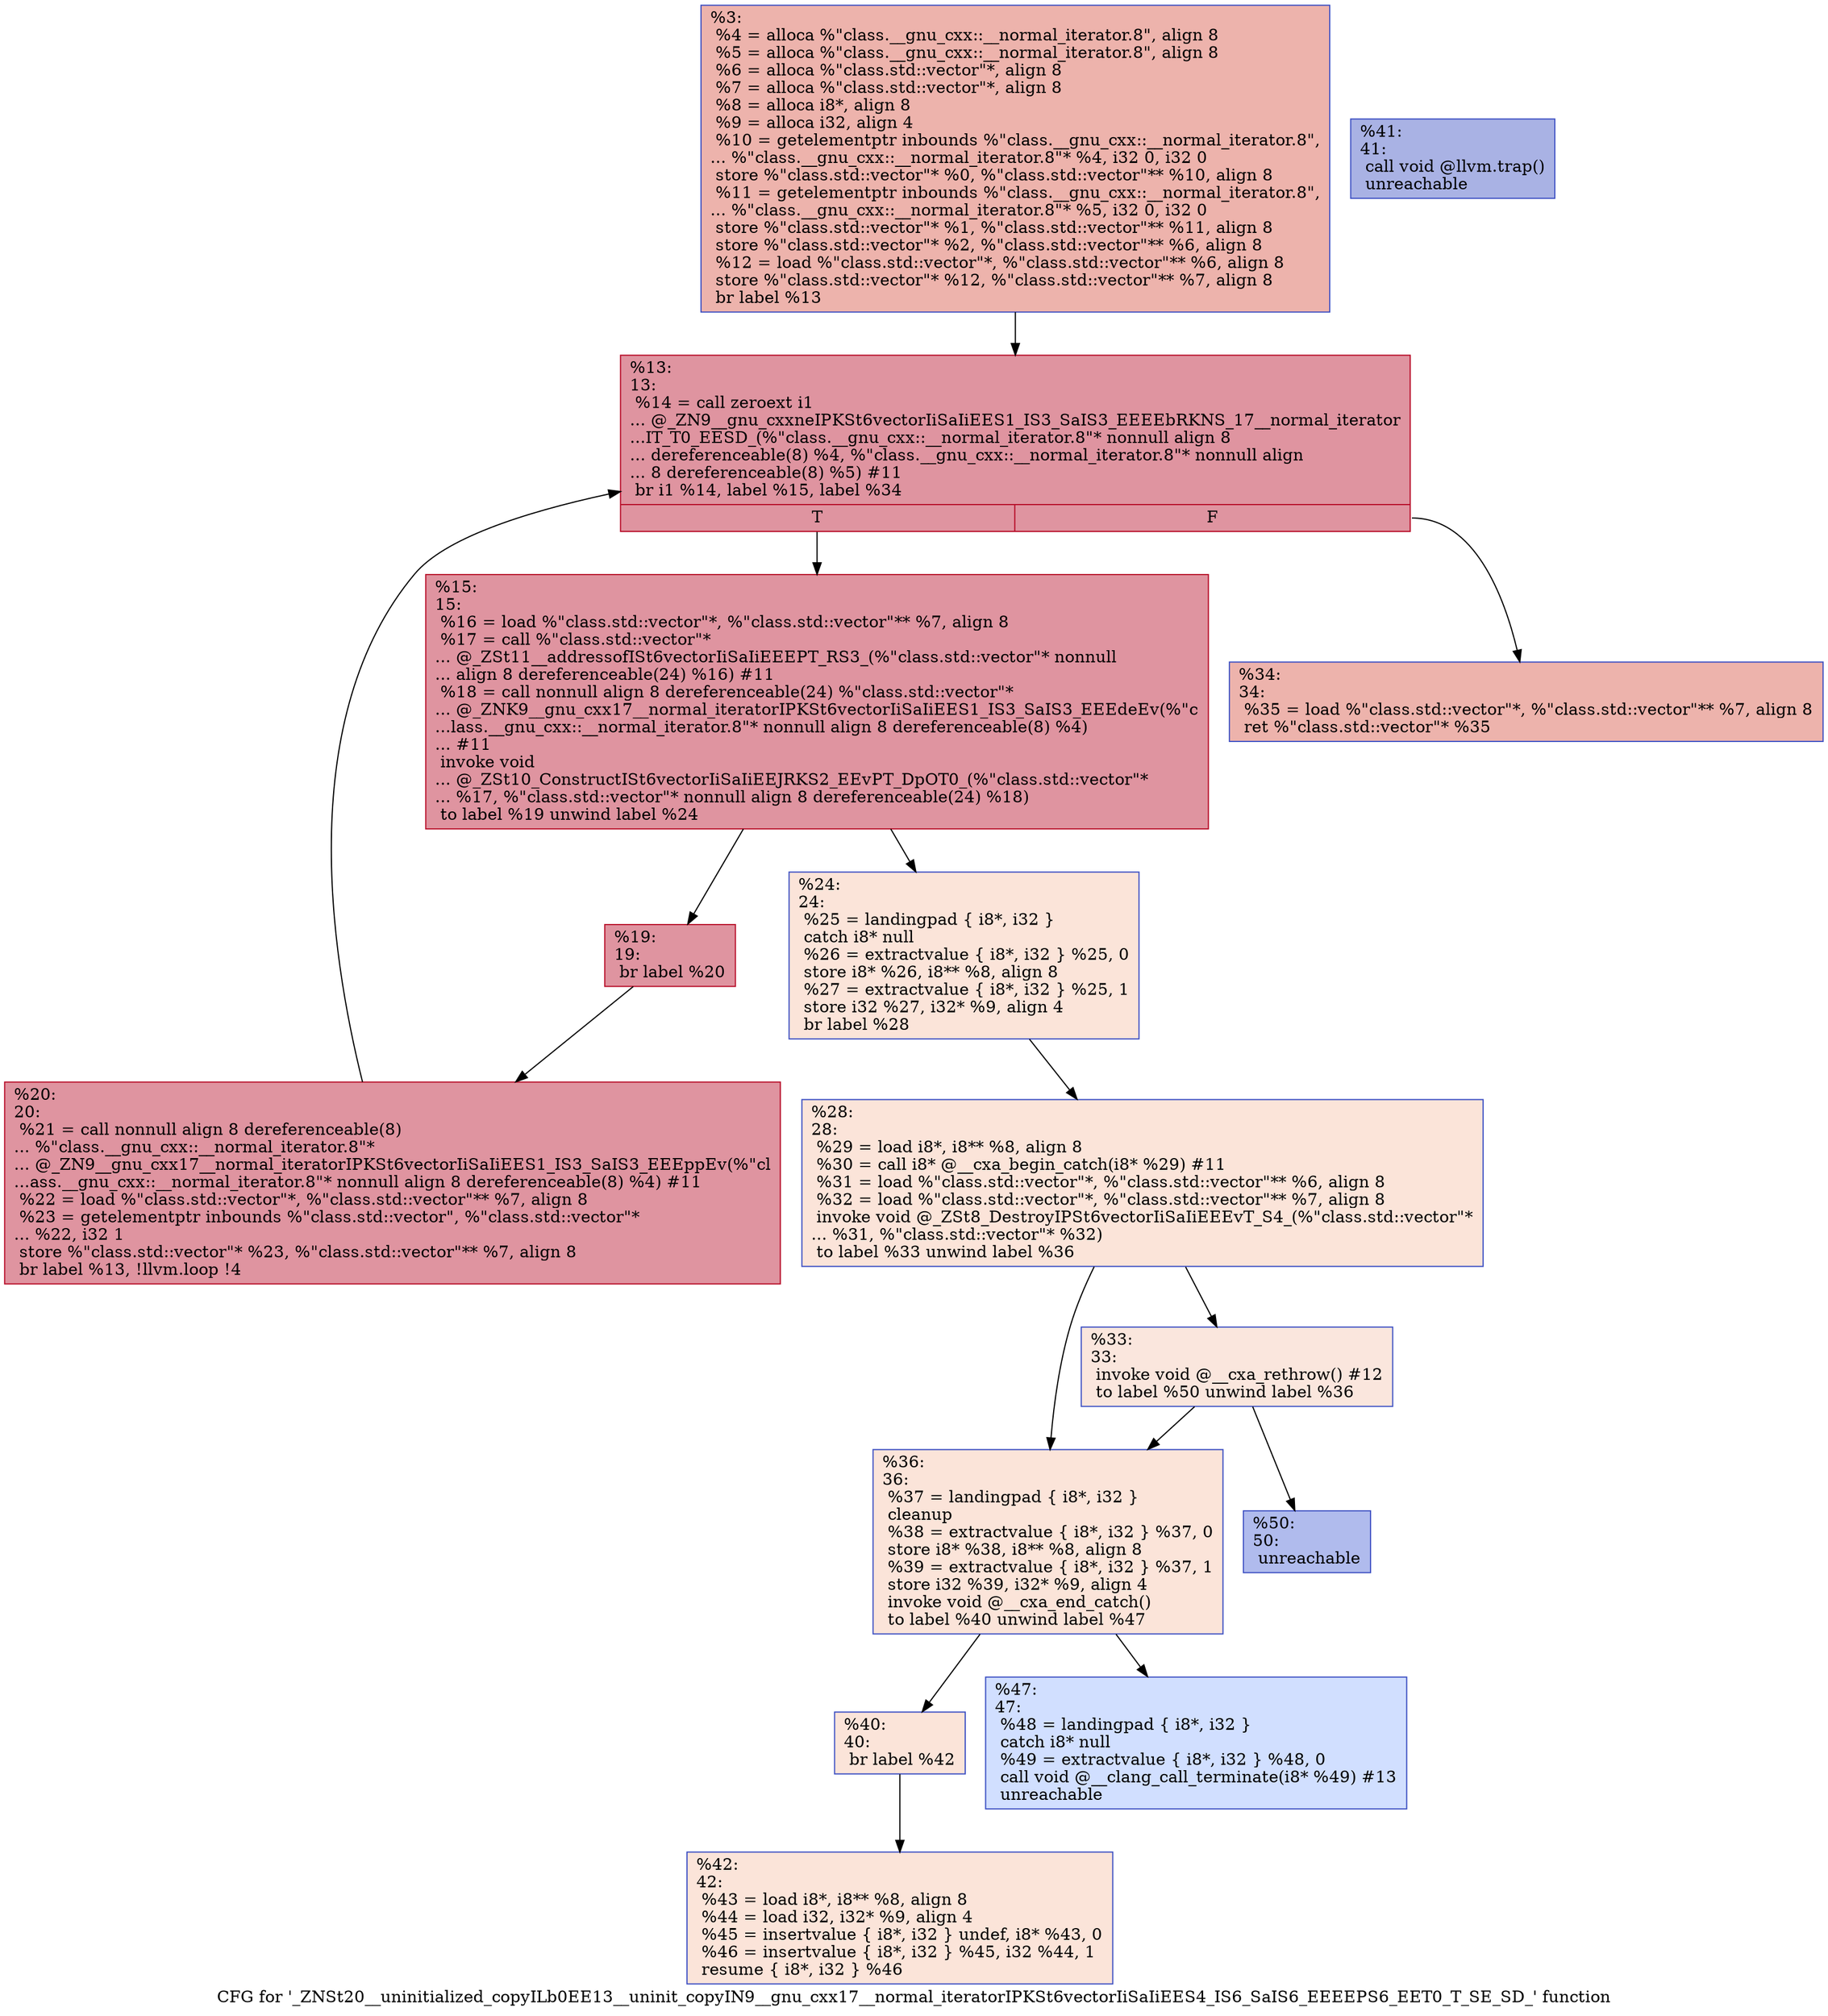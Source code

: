 digraph "CFG for '_ZNSt20__uninitialized_copyILb0EE13__uninit_copyIN9__gnu_cxx17__normal_iteratorIPKSt6vectorIiSaIiEES4_IS6_SaIS6_EEEEPS6_EET0_T_SE_SD_' function" {
	label="CFG for '_ZNSt20__uninitialized_copyILb0EE13__uninit_copyIN9__gnu_cxx17__normal_iteratorIPKSt6vectorIiSaIiEES4_IS6_SaIS6_EEEEPS6_EET0_T_SE_SD_' function";

	Node0x559aeab3ddb0 [shape=record,color="#3d50c3ff", style=filled, fillcolor="#d6524470",label="{%3:\l  %4 = alloca %\"class.__gnu_cxx::__normal_iterator.8\", align 8\l  %5 = alloca %\"class.__gnu_cxx::__normal_iterator.8\", align 8\l  %6 = alloca %\"class.std::vector\"*, align 8\l  %7 = alloca %\"class.std::vector\"*, align 8\l  %8 = alloca i8*, align 8\l  %9 = alloca i32, align 4\l  %10 = getelementptr inbounds %\"class.__gnu_cxx::__normal_iterator.8\",\l... %\"class.__gnu_cxx::__normal_iterator.8\"* %4, i32 0, i32 0\l  store %\"class.std::vector\"* %0, %\"class.std::vector\"** %10, align 8\l  %11 = getelementptr inbounds %\"class.__gnu_cxx::__normal_iterator.8\",\l... %\"class.__gnu_cxx::__normal_iterator.8\"* %5, i32 0, i32 0\l  store %\"class.std::vector\"* %1, %\"class.std::vector\"** %11, align 8\l  store %\"class.std::vector\"* %2, %\"class.std::vector\"** %6, align 8\l  %12 = load %\"class.std::vector\"*, %\"class.std::vector\"** %6, align 8\l  store %\"class.std::vector\"* %12, %\"class.std::vector\"** %7, align 8\l  br label %13\l}"];
	Node0x559aeab3ddb0 -> Node0x559aeab3de70;
	Node0x559aeab3de70 [shape=record,color="#b70d28ff", style=filled, fillcolor="#b70d2870",label="{%13:\l13:                                               \l  %14 = call zeroext i1\l... @_ZN9__gnu_cxxneIPKSt6vectorIiSaIiEES1_IS3_SaIS3_EEEEbRKNS_17__normal_iterator\l...IT_T0_EESD_(%\"class.__gnu_cxx::__normal_iterator.8\"* nonnull align 8\l... dereferenceable(8) %4, %\"class.__gnu_cxx::__normal_iterator.8\"* nonnull align\l... 8 dereferenceable(8) %5) #11\l  br i1 %14, label %15, label %34\l|{<s0>T|<s1>F}}"];
	Node0x559aeab3de70:s0 -> Node0x559aeab3e710;
	Node0x559aeab3de70:s1 -> Node0x559aeab3e760;
	Node0x559aeab3e710 [shape=record,color="#b70d28ff", style=filled, fillcolor="#b70d2870",label="{%15:\l15:                                               \l  %16 = load %\"class.std::vector\"*, %\"class.std::vector\"** %7, align 8\l  %17 = call %\"class.std::vector\"*\l... @_ZSt11__addressofISt6vectorIiSaIiEEEPT_RS3_(%\"class.std::vector\"* nonnull\l... align 8 dereferenceable(24) %16) #11\l  %18 = call nonnull align 8 dereferenceable(24) %\"class.std::vector\"*\l... @_ZNK9__gnu_cxx17__normal_iteratorIPKSt6vectorIiSaIiEES1_IS3_SaIS3_EEEdeEv(%\"c\l...lass.__gnu_cxx::__normal_iterator.8\"* nonnull align 8 dereferenceable(8) %4)\l... #11\l  invoke void\l... @_ZSt10_ConstructISt6vectorIiSaIiEEJRKS2_EEvPT_DpOT0_(%\"class.std::vector\"*\l... %17, %\"class.std::vector\"* nonnull align 8 dereferenceable(24) %18)\l          to label %19 unwind label %24\l}"];
	Node0x559aeab3e710 -> Node0x559aeab3ea60;
	Node0x559aeab3e710 -> Node0x559aeab3eab0;
	Node0x559aeab3ea60 [shape=record,color="#b70d28ff", style=filled, fillcolor="#b70d2870",label="{%19:\l19:                                               \l  br label %20\l}"];
	Node0x559aeab3ea60 -> Node0x559aeab3ecf0;
	Node0x559aeab3ecf0 [shape=record,color="#b70d28ff", style=filled, fillcolor="#b70d2870",label="{%20:\l20:                                               \l  %21 = call nonnull align 8 dereferenceable(8)\l... %\"class.__gnu_cxx::__normal_iterator.8\"*\l... @_ZN9__gnu_cxx17__normal_iteratorIPKSt6vectorIiSaIiEES1_IS3_SaIS3_EEEppEv(%\"cl\l...ass.__gnu_cxx::__normal_iterator.8\"* nonnull align 8 dereferenceable(8) %4) #11\l  %22 = load %\"class.std::vector\"*, %\"class.std::vector\"** %7, align 8\l  %23 = getelementptr inbounds %\"class.std::vector\", %\"class.std::vector\"*\l... %22, i32 1\l  store %\"class.std::vector\"* %23, %\"class.std::vector\"** %7, align 8\l  br label %13, !llvm.loop !4\l}"];
	Node0x559aeab3ecf0 -> Node0x559aeab3de70;
	Node0x559aeab3eab0 [shape=record,color="#3d50c3ff", style=filled, fillcolor="#f5c1a970",label="{%24:\l24:                                               \l  %25 = landingpad \{ i8*, i32 \}\l          catch i8* null\l  %26 = extractvalue \{ i8*, i32 \} %25, 0\l  store i8* %26, i8** %8, align 8\l  %27 = extractvalue \{ i8*, i32 \} %25, 1\l  store i32 %27, i32* %9, align 4\l  br label %28\l}"];
	Node0x559aeab3eab0 -> Node0x559aeab3f530;
	Node0x559aeab3f530 [shape=record,color="#3d50c3ff", style=filled, fillcolor="#f5c1a970",label="{%28:\l28:                                               \l  %29 = load i8*, i8** %8, align 8\l  %30 = call i8* @__cxa_begin_catch(i8* %29) #11\l  %31 = load %\"class.std::vector\"*, %\"class.std::vector\"** %6, align 8\l  %32 = load %\"class.std::vector\"*, %\"class.std::vector\"** %7, align 8\l  invoke void @_ZSt8_DestroyIPSt6vectorIiSaIiEEEvT_S4_(%\"class.std::vector\"*\l... %31, %\"class.std::vector\"* %32)\l          to label %33 unwind label %36\l}"];
	Node0x559aeab3f530 -> Node0x559aeab3f8b0;
	Node0x559aeab3f530 -> Node0x559aeab3f900;
	Node0x559aeab3f8b0 [shape=record,color="#3d50c3ff", style=filled, fillcolor="#f3c7b170",label="{%33:\l33:                                               \l  invoke void @__cxa_rethrow() #12\l          to label %50 unwind label %36\l}"];
	Node0x559aeab3f8b0 -> Node0x559aeab3fb00;
	Node0x559aeab3f8b0 -> Node0x559aeab3f900;
	Node0x559aeab3e760 [shape=record,color="#3d50c3ff", style=filled, fillcolor="#d6524470",label="{%34:\l34:                                               \l  %35 = load %\"class.std::vector\"*, %\"class.std::vector\"** %7, align 8\l  ret %\"class.std::vector\"* %35\l}"];
	Node0x559aeab3f900 [shape=record,color="#3d50c3ff", style=filled, fillcolor="#f5c1a970",label="{%36:\l36:                                               \l  %37 = landingpad \{ i8*, i32 \}\l          cleanup\l  %38 = extractvalue \{ i8*, i32 \} %37, 0\l  store i8* %38, i8** %8, align 8\l  %39 = extractvalue \{ i8*, i32 \} %37, 1\l  store i32 %39, i32* %9, align 4\l  invoke void @__cxa_end_catch()\l          to label %40 unwind label %47\l}"];
	Node0x559aeab3f900 -> Node0x559aeab3ffd0;
	Node0x559aeab3f900 -> Node0x559aeab40020;
	Node0x559aeab3ffd0 [shape=record,color="#3d50c3ff", style=filled, fillcolor="#f5c1a970",label="{%40:\l40:                                               \l  br label %42\l}"];
	Node0x559aeab3ffd0 -> Node0x559aeab40180;
	Node0x559aeab40240 [shape=record,color="#3d50c3ff", style=filled, fillcolor="#3d50c370",label="{%41:\l41:                                               \l  call void @llvm.trap()\l  unreachable\l}"];
	Node0x559aeab40180 [shape=record,color="#3d50c3ff", style=filled, fillcolor="#f5c1a970",label="{%42:\l42:                                               \l  %43 = load i8*, i8** %8, align 8\l  %44 = load i32, i32* %9, align 4\l  %45 = insertvalue \{ i8*, i32 \} undef, i8* %43, 0\l  %46 = insertvalue \{ i8*, i32 \} %45, i32 %44, 1\l  resume \{ i8*, i32 \} %46\l}"];
	Node0x559aeab40020 [shape=record,color="#3d50c3ff", style=filled, fillcolor="#96b7ff70",label="{%47:\l47:                                               \l  %48 = landingpad \{ i8*, i32 \}\l          catch i8* null\l  %49 = extractvalue \{ i8*, i32 \} %48, 0\l  call void @__clang_call_terminate(i8* %49) #13\l  unreachable\l}"];
	Node0x559aeab3fb00 [shape=record,color="#3d50c3ff", style=filled, fillcolor="#4c66d670",label="{%50:\l50:                                               \l  unreachable\l}"];
}
